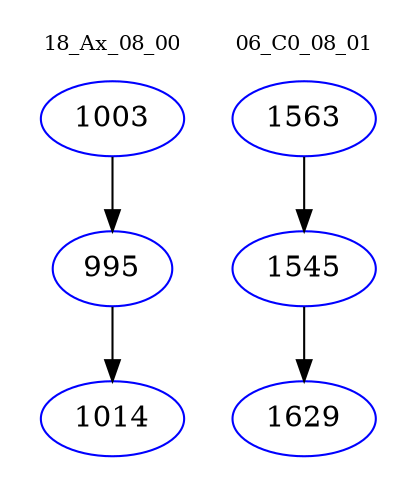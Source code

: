 digraph{
subgraph cluster_0 {
color = white
label = "18_Ax_08_00";
fontsize=10;
T0_1003 [label="1003", color="blue"]
T0_1003 -> T0_995 [color="black"]
T0_995 [label="995", color="blue"]
T0_995 -> T0_1014 [color="black"]
T0_1014 [label="1014", color="blue"]
}
subgraph cluster_1 {
color = white
label = "06_C0_08_01";
fontsize=10;
T1_1563 [label="1563", color="blue"]
T1_1563 -> T1_1545 [color="black"]
T1_1545 [label="1545", color="blue"]
T1_1545 -> T1_1629 [color="black"]
T1_1629 [label="1629", color="blue"]
}
}
